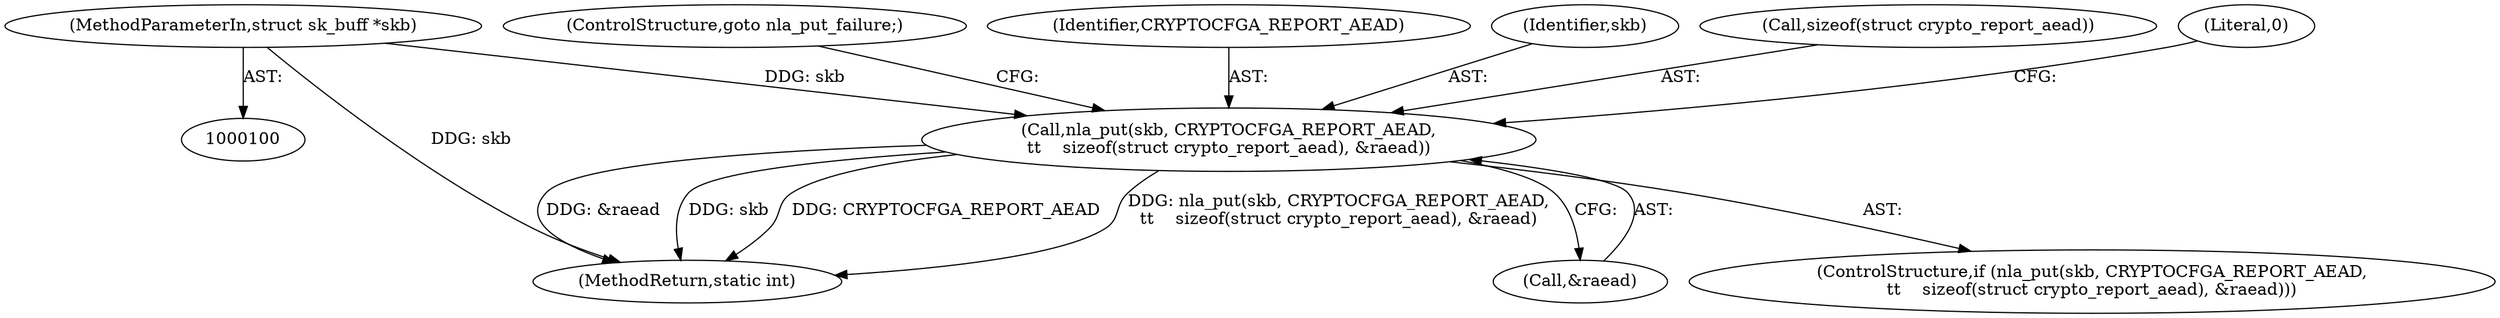 digraph "0_linux_9a5467bf7b6e9e02ec9c3da4e23747c05faeaac6_2@pointer" {
"1000101" [label="(MethodParameterIn,struct sk_buff *skb)"];
"1000154" [label="(Call,nla_put(skb, CRYPTOCFGA_REPORT_AEAD,\n\t\t    sizeof(struct crypto_report_aead), &raead))"];
"1000168" [label="(MethodReturn,static int)"];
"1000101" [label="(MethodParameterIn,struct sk_buff *skb)"];
"1000154" [label="(Call,nla_put(skb, CRYPTOCFGA_REPORT_AEAD,\n\t\t    sizeof(struct crypto_report_aead), &raead))"];
"1000161" [label="(ControlStructure,goto nla_put_failure;)"];
"1000156" [label="(Identifier,CRYPTOCFGA_REPORT_AEAD)"];
"1000159" [label="(Call,&raead)"];
"1000153" [label="(ControlStructure,if (nla_put(skb, CRYPTOCFGA_REPORT_AEAD,\n\t\t    sizeof(struct crypto_report_aead), &raead)))"];
"1000155" [label="(Identifier,skb)"];
"1000157" [label="(Call,sizeof(struct crypto_report_aead))"];
"1000163" [label="(Literal,0)"];
"1000101" -> "1000100"  [label="AST: "];
"1000101" -> "1000168"  [label="DDG: skb"];
"1000101" -> "1000154"  [label="DDG: skb"];
"1000154" -> "1000153"  [label="AST: "];
"1000154" -> "1000159"  [label="CFG: "];
"1000155" -> "1000154"  [label="AST: "];
"1000156" -> "1000154"  [label="AST: "];
"1000157" -> "1000154"  [label="AST: "];
"1000159" -> "1000154"  [label="AST: "];
"1000161" -> "1000154"  [label="CFG: "];
"1000163" -> "1000154"  [label="CFG: "];
"1000154" -> "1000168"  [label="DDG: nla_put(skb, CRYPTOCFGA_REPORT_AEAD,\n\t\t    sizeof(struct crypto_report_aead), &raead)"];
"1000154" -> "1000168"  [label="DDG: &raead"];
"1000154" -> "1000168"  [label="DDG: skb"];
"1000154" -> "1000168"  [label="DDG: CRYPTOCFGA_REPORT_AEAD"];
}
